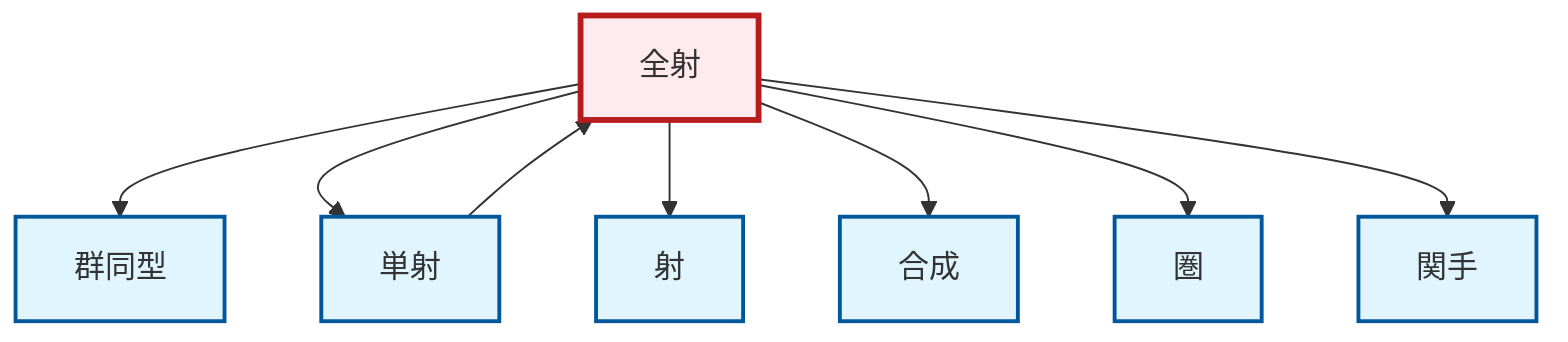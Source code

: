 graph TD
    classDef definition fill:#e1f5fe,stroke:#01579b,stroke-width:2px
    classDef theorem fill:#f3e5f5,stroke:#4a148c,stroke-width:2px
    classDef axiom fill:#fff3e0,stroke:#e65100,stroke-width:2px
    classDef example fill:#e8f5e9,stroke:#1b5e20,stroke-width:2px
    classDef current fill:#ffebee,stroke:#b71c1c,stroke-width:3px
    def-composition["合成"]:::definition
    def-isomorphism["群同型"]:::definition
    def-epimorphism["全射"]:::definition
    def-functor["関手"]:::definition
    def-category["圏"]:::definition
    def-monomorphism["単射"]:::definition
    def-morphism["射"]:::definition
    def-monomorphism --> def-epimorphism
    def-epimorphism --> def-isomorphism
    def-epimorphism --> def-monomorphism
    def-epimorphism --> def-morphism
    def-epimorphism --> def-composition
    def-epimorphism --> def-category
    def-epimorphism --> def-functor
    class def-epimorphism current